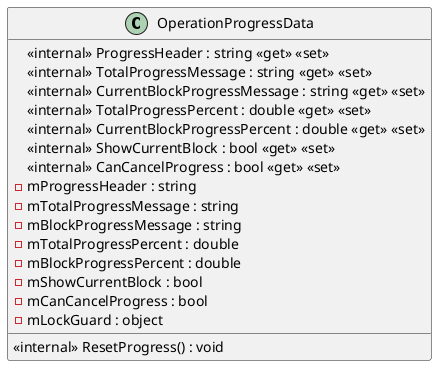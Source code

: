 @startuml
class OperationProgressData {
    <<internal>> ProgressHeader : string <<get>> <<set>>
    <<internal>> TotalProgressMessage : string <<get>> <<set>>
    <<internal>> CurrentBlockProgressMessage : string <<get>> <<set>>
    <<internal>> TotalProgressPercent : double <<get>> <<set>>
    <<internal>> CurrentBlockProgressPercent : double <<get>> <<set>>
    <<internal>> ShowCurrentBlock : bool <<get>> <<set>>
    <<internal>> CanCancelProgress : bool <<get>> <<set>>
    <<internal>> ResetProgress() : void
    - mProgressHeader : string
    - mTotalProgressMessage : string
    - mBlockProgressMessage : string
    - mTotalProgressPercent : double
    - mBlockProgressPercent : double
    - mShowCurrentBlock : bool
    - mCanCancelProgress : bool
    - mLockGuard : object
}
@enduml
